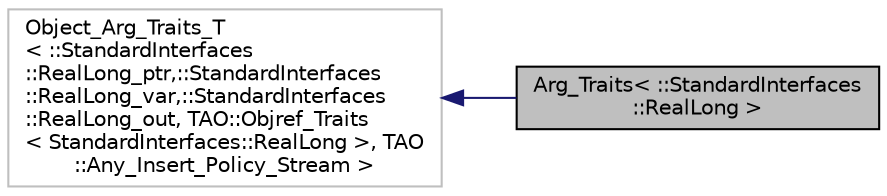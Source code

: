 digraph "Arg_Traits&lt; ::StandardInterfaces::RealLong &gt;"
{
 // INTERACTIVE_SVG=YES
  edge [fontname="Helvetica",fontsize="10",labelfontname="Helvetica",labelfontsize="10"];
  node [fontname="Helvetica",fontsize="10",shape=record];
  rankdir="LR";
  Node1 [label="Arg_Traits\< ::StandardInterfaces\l::RealLong \>",height=0.2,width=0.4,color="black", fillcolor="grey75", style="filled", fontcolor="black"];
  Node2 -> Node1 [dir="back",color="midnightblue",fontsize="10",style="solid",fontname="Helvetica"];
  Node2 [label="Object_Arg_Traits_T\l\< ::StandardInterfaces\l::RealLong_ptr,::StandardInterfaces\l::RealLong_var,::StandardInterfaces\l::RealLong_out, TAO::Objref_Traits\l\< StandardInterfaces::RealLong \>, TAO\l::Any_Insert_Policy_Stream \>",height=0.2,width=0.4,color="grey75", fillcolor="white", style="filled"];
}

